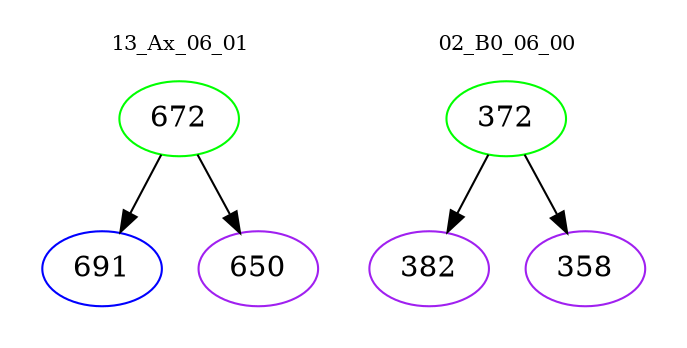 digraph{
subgraph cluster_0 {
color = white
label = "13_Ax_06_01";
fontsize=10;
T0_672 [label="672", color="green"]
T0_672 -> T0_691 [color="black"]
T0_691 [label="691", color="blue"]
T0_672 -> T0_650 [color="black"]
T0_650 [label="650", color="purple"]
}
subgraph cluster_1 {
color = white
label = "02_B0_06_00";
fontsize=10;
T1_372 [label="372", color="green"]
T1_372 -> T1_382 [color="black"]
T1_382 [label="382", color="purple"]
T1_372 -> T1_358 [color="black"]
T1_358 [label="358", color="purple"]
}
}
